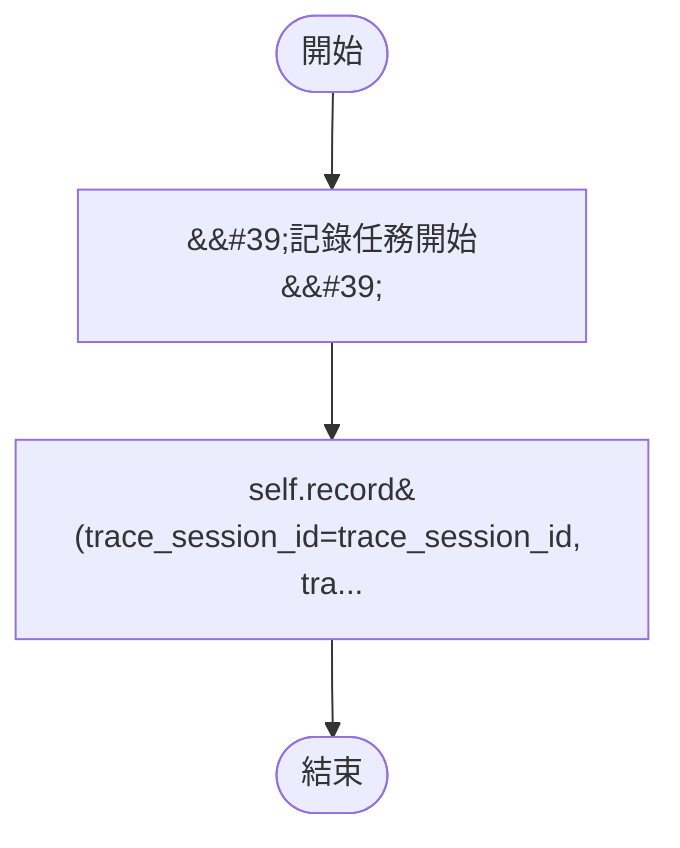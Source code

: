 flowchart TB
    n1([開始])
    n2([結束])
    n3[&amp;&#35;39;記錄任務開始&amp;&#35;39;]
    n4[self.record&#40;trace_session_id=trace_session_id, tra...]
    n1 --> n3
    n3 --> n4
    n4 --> n2